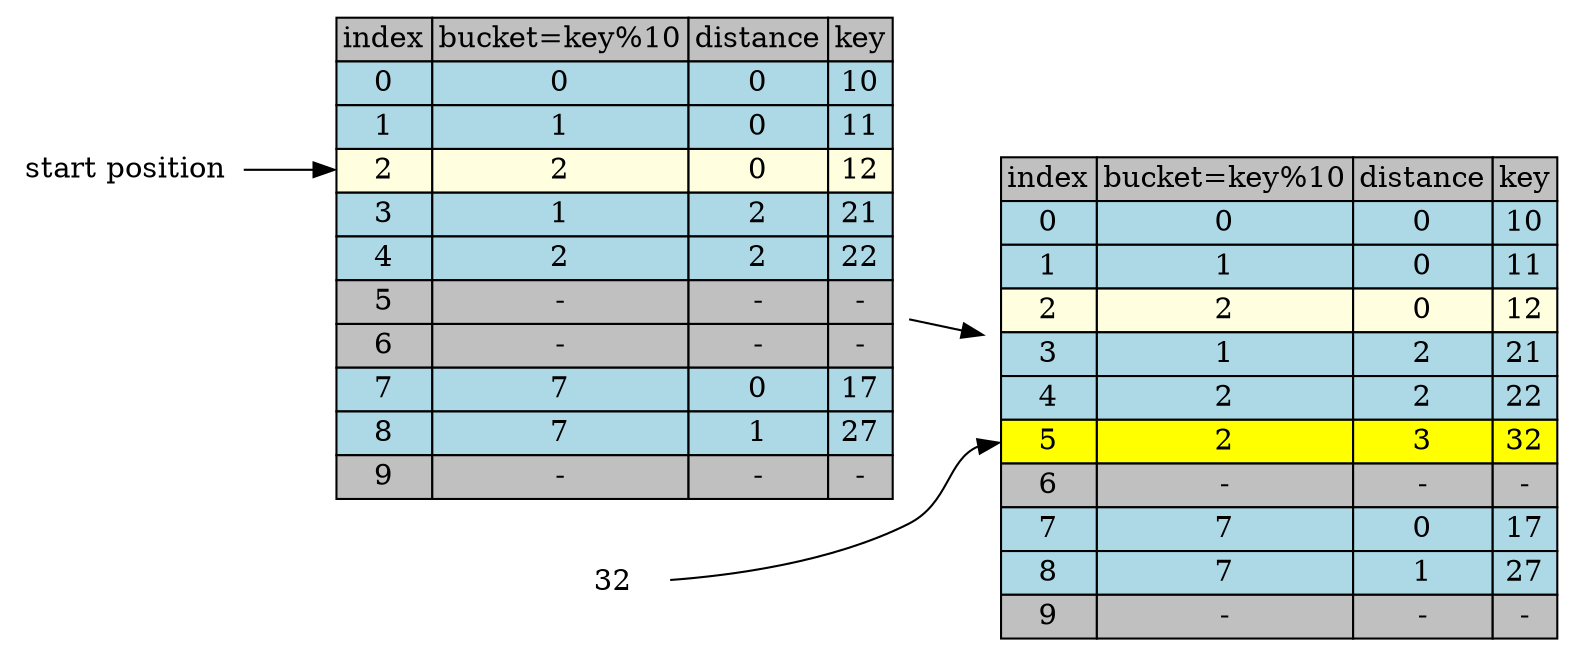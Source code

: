 digraph table{
    rankdir=LR
    node[shape=plaintext]

   table[label=<
        <TABLE BORDER="0" CELLBORDER="1" CELLSPACING="0">
            <TR>
                <TD BGCOLOR="grey">index</TD>
                <TD BGCOLOR="grey">bucket=key%10</TD>
                <TD BGCOLOR="grey">distance</TD>
                <TD BGCOLOR="grey">key</TD>
            </TR>           
            <TR>
                <TD BGCOLOR="lightblue" PORT="i0">0</TD>
                <TD BGCOLOR="lightblue">0</TD>
                <TD BGCOLOR="lightblue">0</TD>
                <TD BGCOLOR="lightblue" PORT="k0">10</TD>
            </TR>           
            <TR>
                <TD BGCOLOR="lightblue" PORT="i1">1</TD>
                <TD BGCOLOR="lightblue">1</TD>
                <TD BGCOLOR="lightblue">0</TD>
                <TD BGCOLOR="lightblue" PORT="k1">11</TD>
            </TR>           
            <TR>
                <TD BGCOLOR="lightyellow" PORT="i2">2</TD>
                <TD BGCOLOR="lightyellow">2</TD>
                <TD BGCOLOR="lightyellow">0</TD>
                <TD BGCOLOR="lightyellow" PORT="k2">12</TD>
            </TR>           
            <TR>
                <TD BGCOLOR="lightblue" PORT="i3">3</TD>
                <TD BGCOLOR="lightblue">1</TD>
                <TD BGCOLOR="lightblue">2</TD>
                <TD BGCOLOR="lightblue" PORT="k3">21</TD>
            </TR>           
            <TR>
                <TD BGCOLOR="lightblue" PORT="i4">4</TD>
                <TD BGCOLOR="lightblue">2</TD>
                <TD BGCOLOR="lightblue">2</TD>
                <TD BGCOLOR="lightblue" PORT="k4">22</TD>
            </TR>           
            <TR>
                <TD BGCOLOR="grey" PORT="i5">5</TD>
                <TD BGCOLOR="grey">-</TD>
                <TD BGCOLOR="grey">-</TD>
                <TD BGCOLOR="grey" PORT="k5">-</TD>
            </TR>           
            <TR>
                <TD BGCOLOR="grey" PORT="i6">6</TD>
                <TD BGCOLOR="grey">-</TD>
                <TD BGCOLOR="grey">-</TD>
                <TD BGCOLOR="grey" PORT="k6">-</TD> 
            </TR>           
            <TR>
                <TD BGCOLOR="lightblue" PORT="i7">7</TD>
                <TD BGCOLOR="lightblue">7</TD>
                <TD BGCOLOR="lightblue">0</TD>
                <TD BGCOLOR="lightblue" PORT="k7">17</TD>
            </TR>           
            <TR>
                <TD BGCOLOR="lightblue" PORT="i8">8</TD>
                <TD BGCOLOR="lightblue">7</TD>
                <TD BGCOLOR="lightblue">1</TD>
                <TD BGCOLOR="lightblue" PORT="k8">27</TD>
            </TR>           
            <TR>
                <TD BGCOLOR="grey" PORT="i9">9</TD>
                <TD BGCOLOR="grey">-</TD>
                <TD BGCOLOR="grey">-</TD>
                <TD BGCOLOR="grey" PORT="k9">-</TD>
            </TR>           
        </TABLE>
    >]

   table2[label=<
        <TABLE BORDER="0" CELLBORDER="1" CELLSPACING="0">
            <TR>
                <TD BGCOLOR="grey">index</TD>
                <TD BGCOLOR="grey">bucket=key%10</TD>
                <TD BGCOLOR="grey">distance</TD>
                <TD BGCOLOR="grey">key</TD>
            </TR>           
            <TR>
                <TD BGCOLOR="lightblue" PORT="i0">0</TD>
                <TD BGCOLOR="lightblue">0</TD>
                <TD BGCOLOR="lightblue">0</TD>
                <TD BGCOLOR="lightblue" PORT="k0">10</TD>
            </TR>           
            <TR>
                <TD BGCOLOR="lightblue" PORT="i1">1</TD>
                <TD BGCOLOR="lightblue">1</TD>
                <TD BGCOLOR="lightblue">0</TD>
                <TD BGCOLOR="lightblue" PORT="k1">11</TD>
            </TR>           
            <TR>
                <TD BGCOLOR="lightyellow" PORT="i2">2</TD>
                <TD BGCOLOR="lightyellow">2</TD>
                <TD BGCOLOR="lightyellow">0</TD>
                <TD BGCOLOR="lightyellow" PORT="k2">12</TD>
            </TR>           
            <TR>
                <TD BGCOLOR="lightblue" PORT="i3">3</TD>
                <TD BGCOLOR="lightblue">1</TD>
                <TD BGCOLOR="lightblue">2</TD>
                <TD BGCOLOR="lightblue" PORT="k3">21</TD>
            </TR>           
            <TR>
                <TD BGCOLOR="lightblue" PORT="i4">4</TD>
                <TD BGCOLOR="lightblue">2</TD>
                <TD BGCOLOR="lightblue">2</TD>
                <TD BGCOLOR="lightblue" PORT="k4">22</TD>
            </TR>           
            <TR>
                <TD BGCOLOR="yellow" PORT="i5">5</TD>
                <TD BGCOLOR="yellow">2</TD>
                <TD BGCOLOR="yellow">3</TD>
                <TD BGCOLOR="yellow" PORT="k5">32</TD>
            </TR>           
            <TR>
                <TD BGCOLOR="grey" PORT="i6">6</TD>
                <TD BGCOLOR="grey">-</TD>
                <TD BGCOLOR="grey">-</TD>
                <TD BGCOLOR="grey" PORT="k6">-</TD> 
            </TR>           
            <TR>
                <TD BGCOLOR="lightblue" PORT="i7">7</TD>
                <TD BGCOLOR="lightblue">7</TD>
                <TD BGCOLOR="lightblue">0</TD>
                <TD BGCOLOR="lightblue" PORT="k7">17</TD>
            </TR>           
            <TR>
                <TD BGCOLOR="lightblue" PORT="i8">8</TD>
                <TD BGCOLOR="lightblue">7</TD>
                <TD BGCOLOR="lightblue">1</TD>
                <TD BGCOLOR="lightblue" PORT="k8">27</TD>
            </TR>           
            <TR>
                <TD BGCOLOR="grey" PORT="i9">9</TD>
                <TD BGCOLOR="grey">-</TD>
                <TD BGCOLOR="grey">-</TD>
                <TD BGCOLOR="grey" PORT="k9">-</TD>
            </TR>           
        </TABLE>
    >]
 table->table2
 "start position" -> table:i2
 "32"->table2:i5
}
